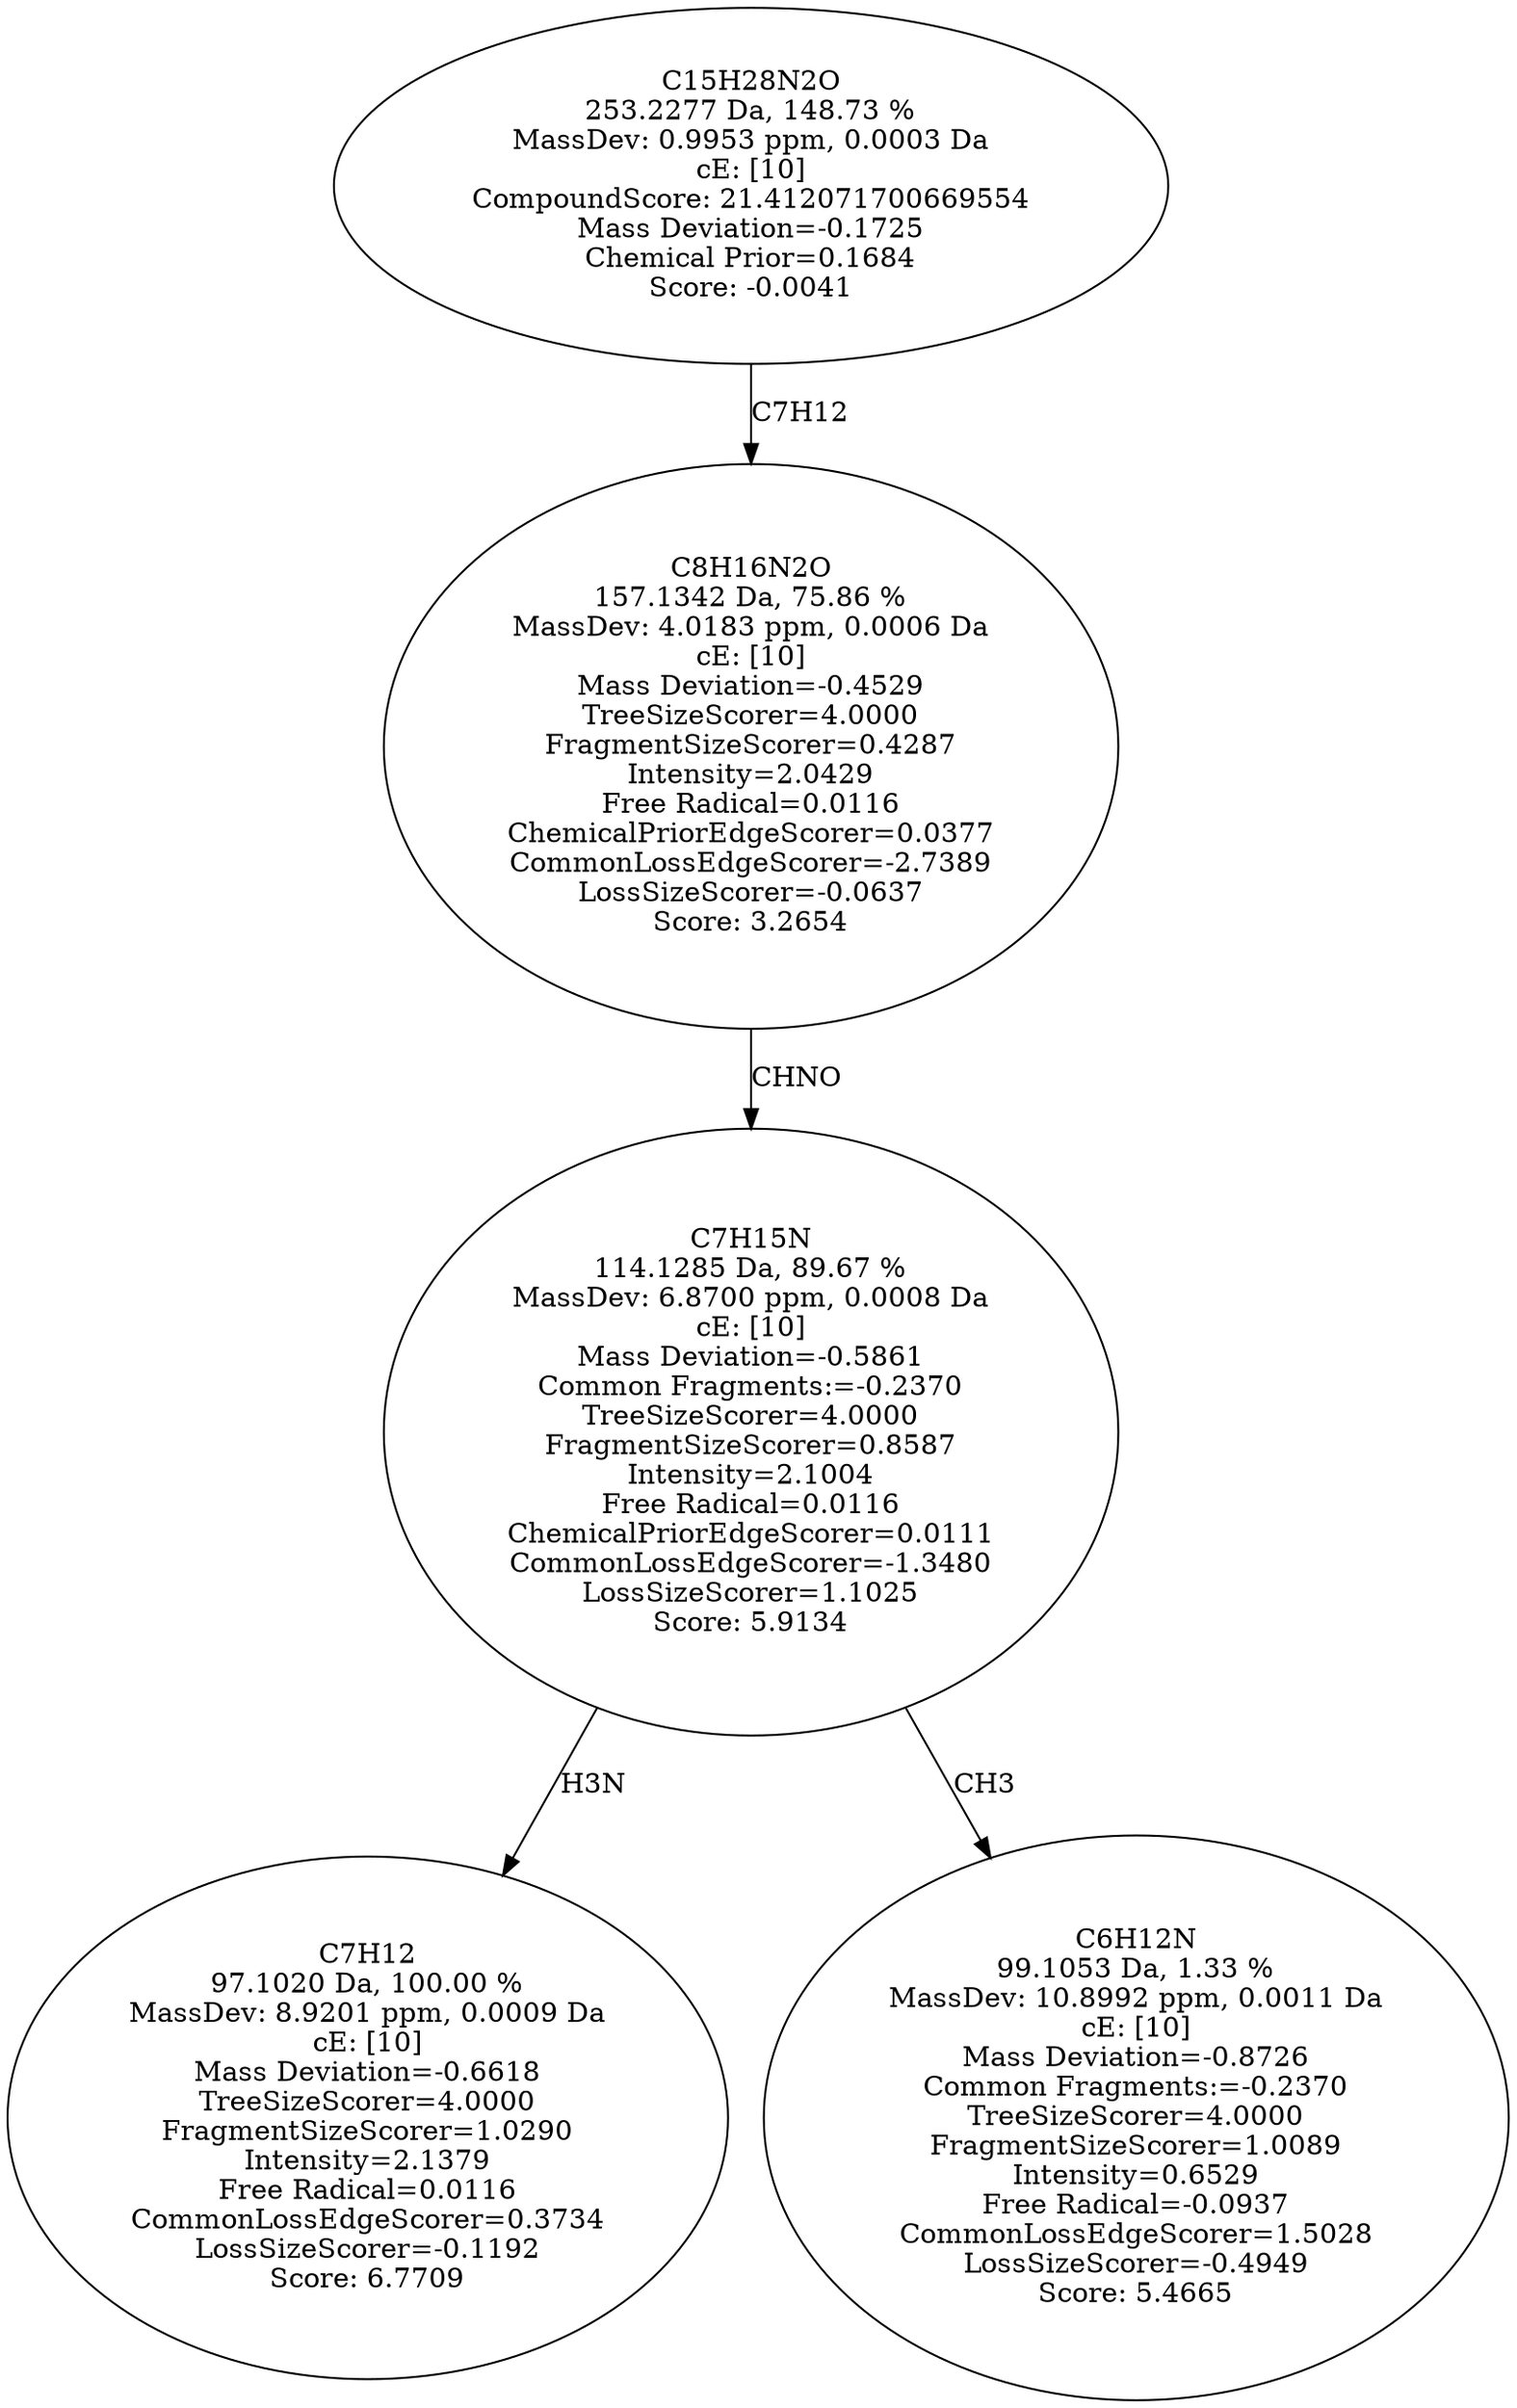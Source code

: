 strict digraph {
v1 [label="C7H12\n97.1020 Da, 100.00 %\nMassDev: 8.9201 ppm, 0.0009 Da\ncE: [10]\nMass Deviation=-0.6618\nTreeSizeScorer=4.0000\nFragmentSizeScorer=1.0290\nIntensity=2.1379\nFree Radical=0.0116\nCommonLossEdgeScorer=0.3734\nLossSizeScorer=-0.1192\nScore: 6.7709"];
v2 [label="C6H12N\n99.1053 Da, 1.33 %\nMassDev: 10.8992 ppm, 0.0011 Da\ncE: [10]\nMass Deviation=-0.8726\nCommon Fragments:=-0.2370\nTreeSizeScorer=4.0000\nFragmentSizeScorer=1.0089\nIntensity=0.6529\nFree Radical=-0.0937\nCommonLossEdgeScorer=1.5028\nLossSizeScorer=-0.4949\nScore: 5.4665"];
v3 [label="C7H15N\n114.1285 Da, 89.67 %\nMassDev: 6.8700 ppm, 0.0008 Da\ncE: [10]\nMass Deviation=-0.5861\nCommon Fragments:=-0.2370\nTreeSizeScorer=4.0000\nFragmentSizeScorer=0.8587\nIntensity=2.1004\nFree Radical=0.0116\nChemicalPriorEdgeScorer=0.0111\nCommonLossEdgeScorer=-1.3480\nLossSizeScorer=1.1025\nScore: 5.9134"];
v4 [label="C8H16N2O\n157.1342 Da, 75.86 %\nMassDev: 4.0183 ppm, 0.0006 Da\ncE: [10]\nMass Deviation=-0.4529\nTreeSizeScorer=4.0000\nFragmentSizeScorer=0.4287\nIntensity=2.0429\nFree Radical=0.0116\nChemicalPriorEdgeScorer=0.0377\nCommonLossEdgeScorer=-2.7389\nLossSizeScorer=-0.0637\nScore: 3.2654"];
v5 [label="C15H28N2O\n253.2277 Da, 148.73 %\nMassDev: 0.9953 ppm, 0.0003 Da\ncE: [10]\nCompoundScore: 21.412071700669554\nMass Deviation=-0.1725\nChemical Prior=0.1684\nScore: -0.0041"];
v3 -> v1 [label="H3N"];
v3 -> v2 [label="CH3"];
v4 -> v3 [label="CHNO"];
v5 -> v4 [label="C7H12"];
}